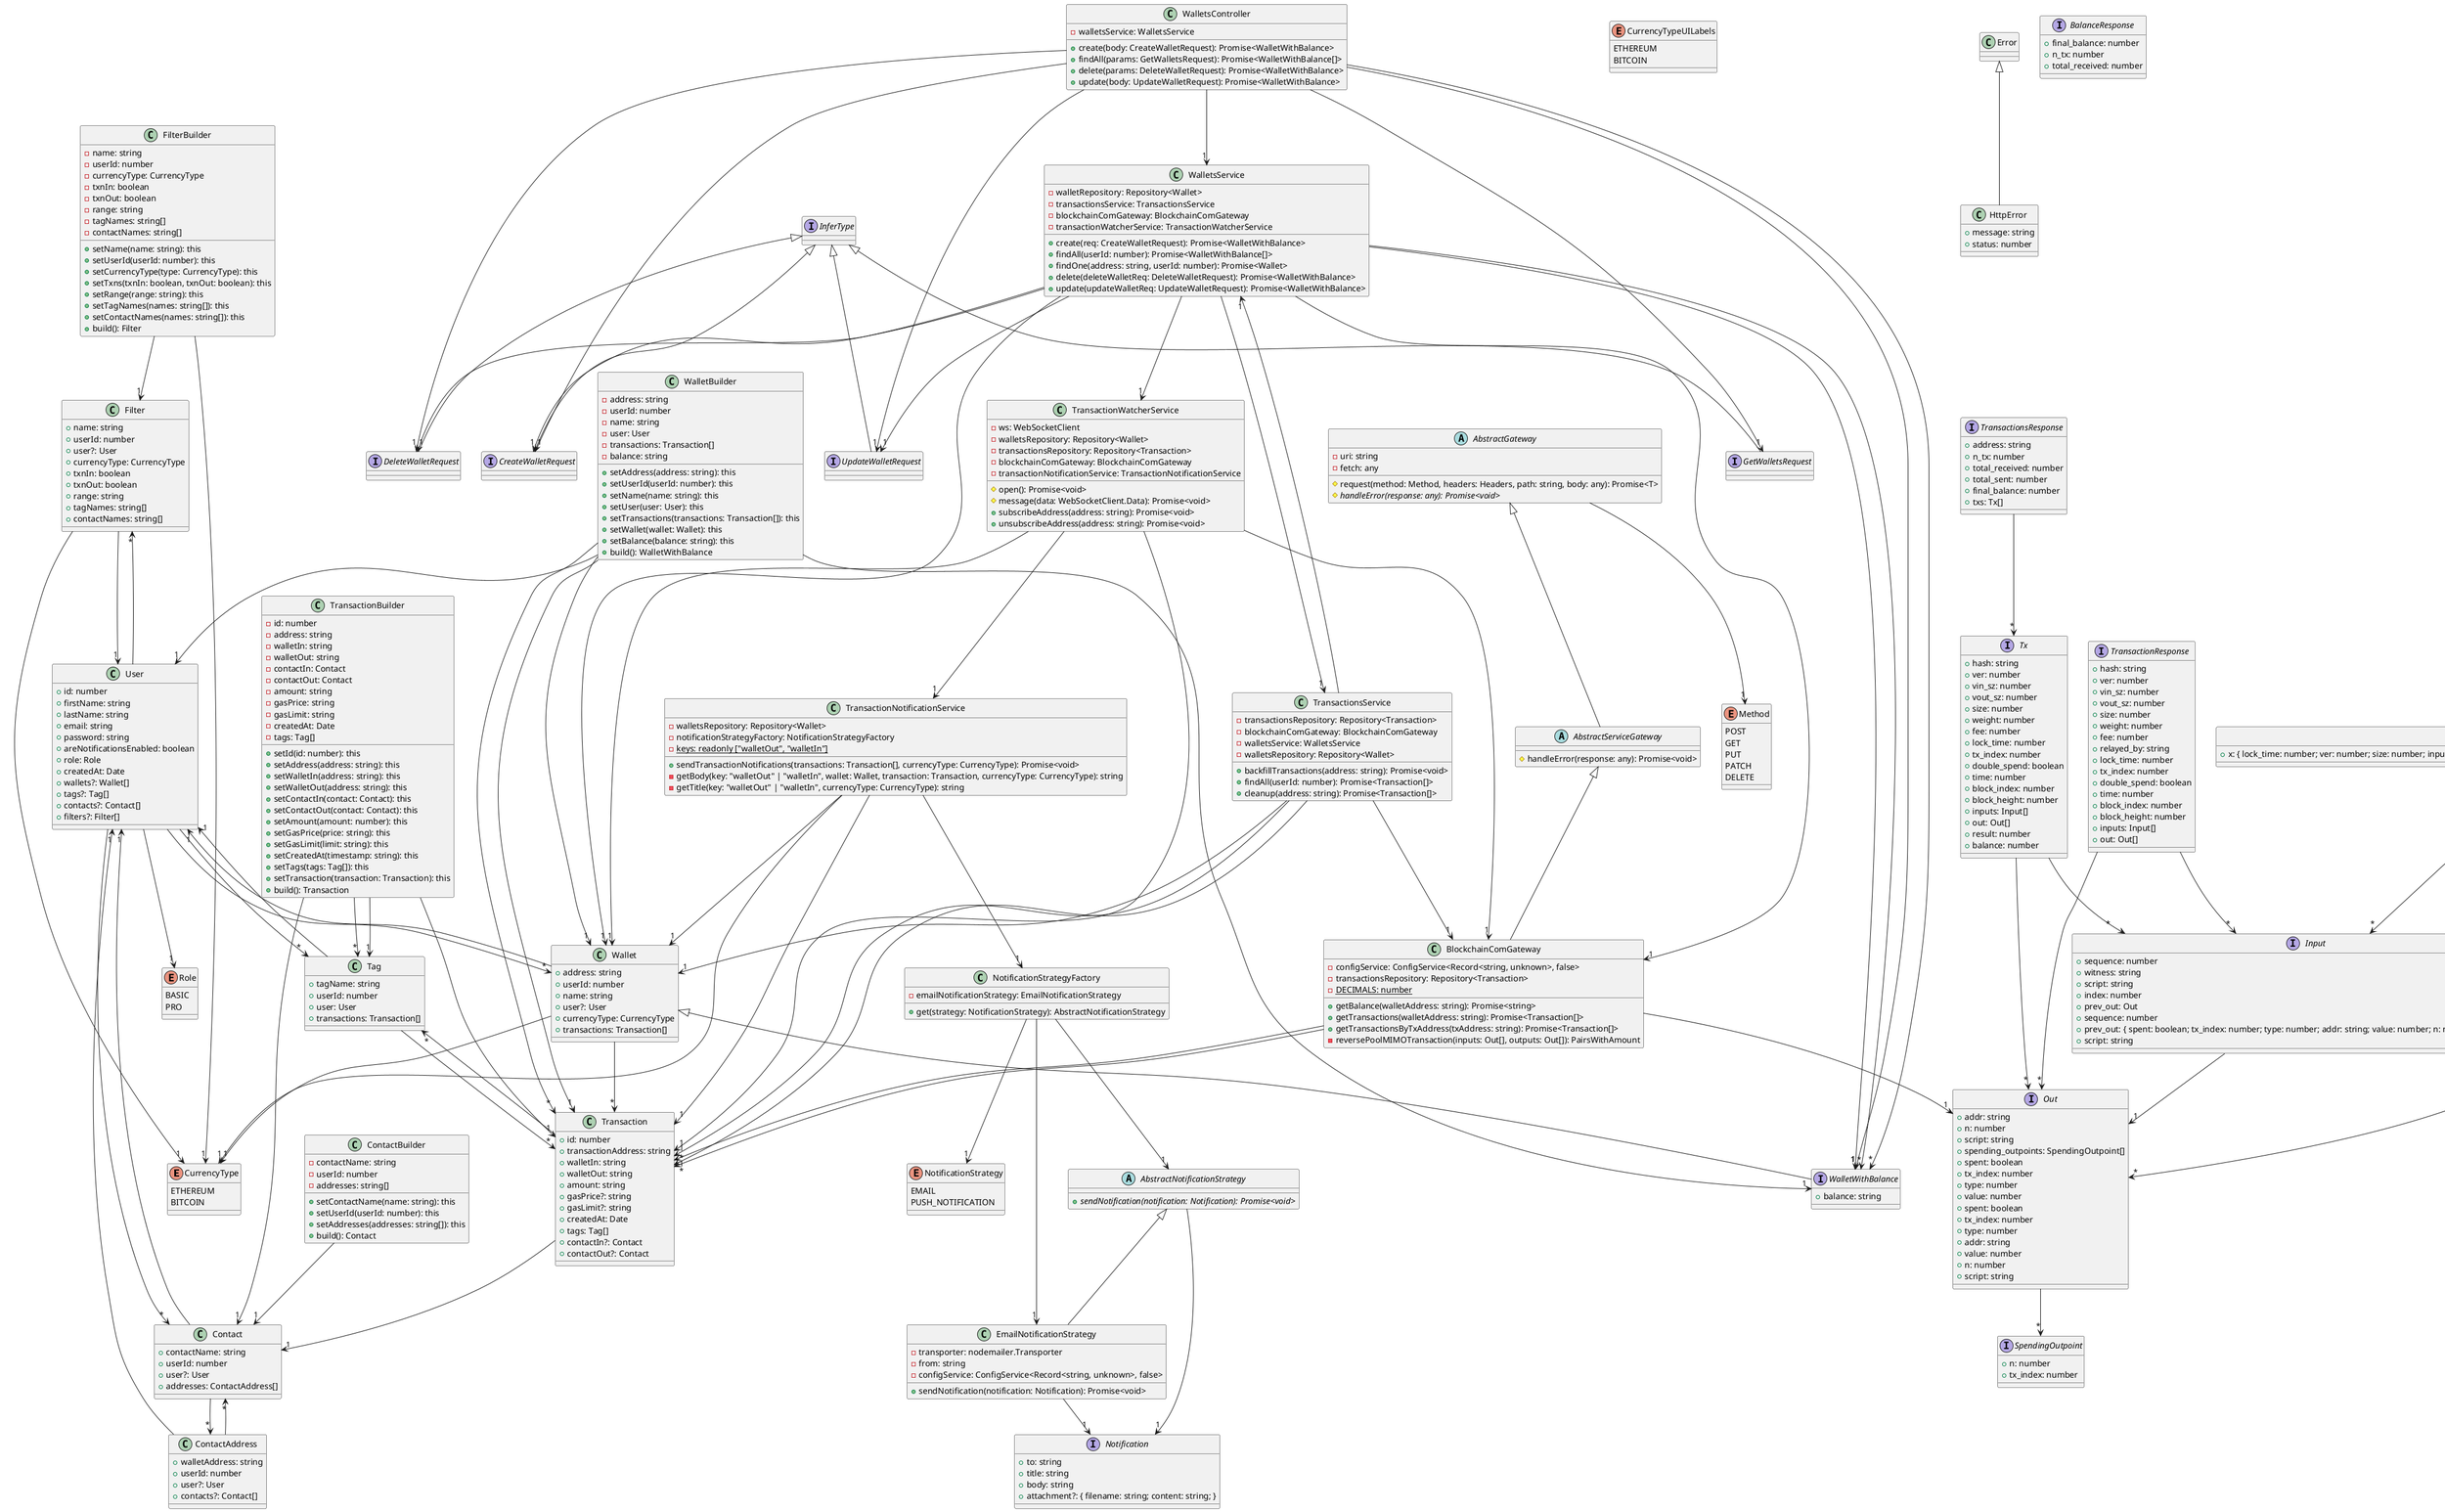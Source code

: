 @startuml
enum CurrencyType {
    ETHEREUM
    BITCOIN
}
interface CreateWalletRequest extends InferType
class ContactAddress {
    +walletAddress: string
    +userId: number
    +user?: User
    +contacts?: Contact[]
}
class Contact {
    +contactName: string
    +userId: number
    +user?: User
    +addresses: ContactAddress[]
}
class ContactBuilder {
    -contactName: string
    -userId: number
    -addresses: string[]
    +setContactName(name: string): this
    +setUserId(userId: number): this
    +setAddresses(addresses: string[]): this
    +build(): Contact
}
enum CurrencyTypeUILabels {
    ETHEREUM
    BITCOIN
}
class Transaction {
    +id: number
    +transactionAddress: string
    +walletIn: string
    +walletOut: string
    +amount: string
    +gasPrice?: string
    +gasLimit?: string
    +createdAt: Date
    +tags: Tag[]
    +contactIn?: Contact
    +contactOut?: Contact
}
class TransactionBuilder {
    -id: number
    -address: string
    -walletIn: string
    -walletOut: string
    -contactIn: Contact
    -contactOut: Contact
    -amount: string
    -gasPrice: string
    -gasLimit: string
    -createdAt: Date
    -tags: Tag[]
    +setId(id: number): this
    +setAddress(address: string): this
    +setWalletIn(address: string): this
    +setWalletOut(address: string): this
    +setContactIn(contact: Contact): this
    +setContactOut(contact: Contact): this
    +setAmount(amount: number): this
    +setGasPrice(price: string): this
    +setGasLimit(limit: string): this
    +setCreatedAt(timestamp: string): this
    +setTags(tags: Tag[]): this
    +setTransaction(transaction: Transaction): this
    +build(): Transaction
}
class Tag {
    +tagName: string
    +userId: number
    +user: User
    +transactions: Transaction[]
}
enum Role {
    BASIC
    PRO
}
class Filter {
    +name: string
    +userId: number
    +user?: User
    +currencyType: CurrencyType
    +txnIn: boolean
    +txnOut: boolean
    +range: string
    +tagNames: string[]
    +contactNames: string[]
}
class FilterBuilder {
    -name: string
    -userId: number
    -currencyType: CurrencyType
    -txnIn: boolean
    -txnOut: boolean
    -range: string
    -tagNames: string[]
    -contactNames: string[]
    +setName(name: string): this
    +setUserId(userId: number): this
    +setCurrencyType(type: CurrencyType): this
    +setTxns(txnIn: boolean, txnOut: boolean): this
    +setRange(range: string): this
    +setTagNames(names: string[]): this
    +setContactNames(names: string[]): this
    +build(): Filter
}
class User {
    +id: number
    +firstName: string
    +lastName: string
    +email: string
    +password: string
    +areNotificationsEnabled: boolean
    +role: Role
    +createdAt: Date
    +wallets?: Wallet[]
    +tags?: Tag[]
    +contacts?: Contact[]
    +filters?: Filter[]
}
interface WalletWithBalance extends Wallet {
    +balance: string
}
class Wallet {
    +address: string
    +userId: number
    +name: string
    +user?: User
    +currencyType: CurrencyType
    +transactions: Transaction[]
}
class WalletBuilder {
    -address: string
    -userId: number
    -name: string
    -user: User
    -transactions: Transaction[]
    -balance: string
    +setAddress(address: string): this
    +setUserId(userId: number): this
    +setName(name: string): this
    +setUser(user: User): this
    +setTransactions(transactions: Transaction[]): this
    +setWallet(wallet: Wallet): this
    +setBalance(balance: string): this
    +build(): WalletWithBalance
}
interface UpdateWalletRequest extends InferType
abstract class AbstractGateway {
    -uri: string
    -fetch: any
    #request(method: Method, headers: Headers, path: string, body: any): Promise<T>
    #{abstract} handleError(response: any): Promise<void>
}
enum Method {
    POST
    GET
    PUT
    PATCH
    DELETE
}
class HttpError extends Error {
    +message: string
    +status: number
}
abstract class AbstractServiceGateway extends AbstractGateway {
    #handleError(response: any): Promise<void>
}
class BlockchainComGateway extends AbstractServiceGateway {
    -configService: ConfigService<Record<string, unknown>, false>
    -transactionsRepository: Repository<Transaction>
    +getBalance(walletAddress: string): Promise<string>
    +getTransactions(walletAddress: string): Promise<Transaction[]>
    +getTransactionsByTxAddress(txAddress: string): Promise<Transaction[]>
    -reversePoolMIMOTransaction(inputs: Out[], outputs: Out[]): PairsWithAmount
    -{static} DECIMALS: number
}
interface BalanceResponse {
    +final_balance: number
    +n_tx: number
    +total_received: number
}
interface TransactionsResponse {
    +address: string
    +n_tx: number
    +total_received: number
    +total_sent: number
    +final_balance: number
    +txs: Tx[]
}
interface TransactionResponse {
    +hash: string
    +ver: number
    +vin_sz: number
    +vout_sz: number
    +size: number
    +weight: number
    +fee: number
    +relayed_by: string
    +lock_time: number
    +tx_index: number
    +double_spend: boolean
    +time: number
    +block_index: number
    +block_height: number
    +inputs: Input[]
    +out: Out[]
}
interface Tx {
    +hash: string
    +ver: number
    +vin_sz: number
    +vout_sz: number
    +size: number
    +weight: number
    +fee: number
    +lock_time: number
    +tx_index: number
    +double_spend: boolean
    +time: number
    +block_index: number
    +block_height: number
    +inputs: Input[]
    +out: Out[]
    +result: number
    +balance: number
}
interface Input {
    +sequence: number
    +witness: string
    +script: string
    +index: number
    +prev_out: Out
}
interface Out {
    +addr: string
    +n: number
    +script: string
    +spending_outpoints: SpendingOutpoint[]
    +spent: boolean
    +tx_index: number
    +type: number
    +value: number
}
interface SpendingOutpoint {
    +n: number
    +tx_index: number
}
class TransactionsService {
    -transactionsRepository: Repository<Transaction>
    -blockchainComGateway: BlockchainComGateway
    -walletsService: WalletsService
    -walletsRepository: Repository<Wallet>
    +backfillTransactions(address: string): Promise<void>
    +findAll(userId: number): Promise<Transaction[]>
    +cleanup(address: string): Promise<Transaction[]>
}
abstract class AbstractNotificationStrategy {
    +{abstract} sendNotification(notification: Notification): Promise<void>
}
interface Notification {
    +to: string
    +title: string
    +body: string
    +attachment?: { filename: string; content: string; }
}
class EmailNotificationStrategy extends AbstractNotificationStrategy {
    -transporter: nodemailer.Transporter
    -from: string
    -configService: ConfigService<Record<string, unknown>, false>
    +sendNotification(notification: Notification): Promise<void>
}
class NotificationStrategyFactory {
    -emailNotificationStrategy: EmailNotificationStrategy
    +get(strategy: NotificationStrategy): AbstractNotificationStrategy
}
enum NotificationStrategy {
    EMAIL
    PUSH_NOTIFICATION
}
class TransactionNotificationService {
    -walletsRepository: Repository<Wallet>
    -notificationStrategyFactory: NotificationStrategyFactory
    +sendTransactionNotifications(transactions: Transaction[], currencyType: CurrencyType): Promise<void>
    -getBody(key: "walletOut" | "walletIn", wallet: Wallet, transaction: Transaction, currencyType: CurrencyType): string
    -getTitle(key: "walletOut" | "walletIn", currencyType: CurrencyType): string
    -{static} keys: readonly ["walletOut", "walletIn"]
}
class TransactionWatcherService {
    -ws: WebSocketClient
    -walletsRepository: Repository<Wallet>
    -transactionsRepository: Repository<Transaction>
    -blockchainComGateway: BlockchainComGateway
    -transactionNotificationService: TransactionNotificationService
    #open(): Promise<void>
    #message(data: WebSocketClient.Data): Promise<void>
    +subscribeAddress(address: string): Promise<void>
    +unsubscribeAddress(address: string): Promise<void>
}
interface WSMessage {
    +op: string
}
interface WSTransaction extends WSMessage {
    +x: { lock_time: number; ver: number; size: number; inputs: Input[]; time: number; tx_index: number; vin_sz: number; hash: string; vout_sz: number; relayed_by: string; out: Out[]; }
}
interface Input {
    +sequence: number
    +prev_out: { spent: boolean; tx_index: number; type: number; addr: string; value: number; n: number; script: string; }
    +script: string
}
interface Out {
    +spent: boolean
    +tx_index: number
    +type: number
    +addr: string
    +value: number
    +n: number
    +script: string
}
interface DeleteWalletRequest extends InferType
class WalletsService {
    -walletRepository: Repository<Wallet>
    -transactionsService: TransactionsService
    -blockchainComGateway: BlockchainComGateway
    -transactionWatcherService: TransactionWatcherService
    +create(req: CreateWalletRequest): Promise<WalletWithBalance>
    +findAll(userId: number): Promise<WalletWithBalance[]>
    +findOne(address: string, userId: number): Promise<Wallet>
    +delete(deleteWalletReq: DeleteWalletRequest): Promise<WalletWithBalance>
    +update(updateWalletReq: UpdateWalletRequest): Promise<WalletWithBalance>
}
interface GetWalletsRequest extends InferType
class WalletsController {
    -walletsService: WalletsService
    +create(body: CreateWalletRequest): Promise<WalletWithBalance>
    +findAll(params: GetWalletsRequest): Promise<WalletWithBalance[]>
    +delete(params: DeleteWalletRequest): Promise<WalletWithBalance>
    +update(body: UpdateWalletRequest): Promise<WalletWithBalance>
}
ContactAddress --> "1" User
ContactAddress --> "*" Contact
Contact --> "1" User
Contact --> "*" ContactAddress
ContactBuilder --> "1" Contact
Transaction --> "*" Tag
Transaction --> "1" Contact
TransactionBuilder --> "1" Contact
TransactionBuilder --> "*" Tag
TransactionBuilder --> "1" Tag
TransactionBuilder --> "1" Transaction
Tag --> "1" User
Tag --> "*" Transaction
Filter --> "1" User
Filter --> "1" CurrencyType
FilterBuilder --> "1" CurrencyType
FilterBuilder --> "1" Filter
User --> "1" Role
User --> "*" Wallet
User --> "*" Tag
User --> "*" Contact
User --> "*" Filter
Wallet --> "1" User
Wallet --> "1" CurrencyType
Wallet --> "*" Transaction
WalletBuilder --> "1" User
WalletBuilder --> "*" Transaction
WalletBuilder --> "1" Transaction
WalletBuilder --> "1" Wallet
WalletBuilder --> "1" WalletWithBalance
AbstractGateway --> "1" Method
BlockchainComGateway --> "1" Transaction
BlockchainComGateway --> "*" Transaction
BlockchainComGateway --> "1" Out
TransactionsResponse --> "*" Tx
TransactionResponse --> "*" Input
TransactionResponse --> "*" Out
Tx --> "*" Input
Tx --> "*" Out
Input --> "1" Out
Out --> "*" SpendingOutpoint
TransactionsService --> "1" Transaction
TransactionsService --> "1" BlockchainComGateway
TransactionsService --> "1" WalletsService
TransactionsService --> "1" Wallet
TransactionsService --> "*" Transaction
AbstractNotificationStrategy --> "1" Notification
EmailNotificationStrategy --> "1" Notification
NotificationStrategyFactory --> "1" EmailNotificationStrategy
NotificationStrategyFactory --> "1" NotificationStrategy
NotificationStrategyFactory --> "1" AbstractNotificationStrategy
TransactionNotificationService --> "1" Wallet
TransactionNotificationService --> "1" NotificationStrategyFactory
TransactionNotificationService --> "1" Transaction
TransactionNotificationService --> "1" CurrencyType
TransactionWatcherService --> "1" Wallet
TransactionWatcherService --> "1" Transaction
TransactionWatcherService --> "1" BlockchainComGateway
TransactionWatcherService --> "1" TransactionNotificationService
WSTransaction --> "*" Input
WSTransaction --> "*" Out
WalletsService --> "1" Wallet
WalletsService --> "1" TransactionsService
WalletsService --> "1" BlockchainComGateway
WalletsService --> "1" TransactionWatcherService
WalletsService --> "1" CreateWalletRequest
WalletsService --> "1" WalletWithBalance
WalletsService --> "*" WalletWithBalance
WalletsService --> "1" DeleteWalletRequest
WalletsService --> "1" UpdateWalletRequest
WalletsController --> "1" WalletsService
WalletsController --> "1" CreateWalletRequest
WalletsController --> "1" WalletWithBalance
WalletsController --> "1" GetWalletsRequest
WalletsController --> "*" WalletWithBalance
WalletsController --> "1" DeleteWalletRequest
WalletsController --> "1" UpdateWalletRequest
@enduml